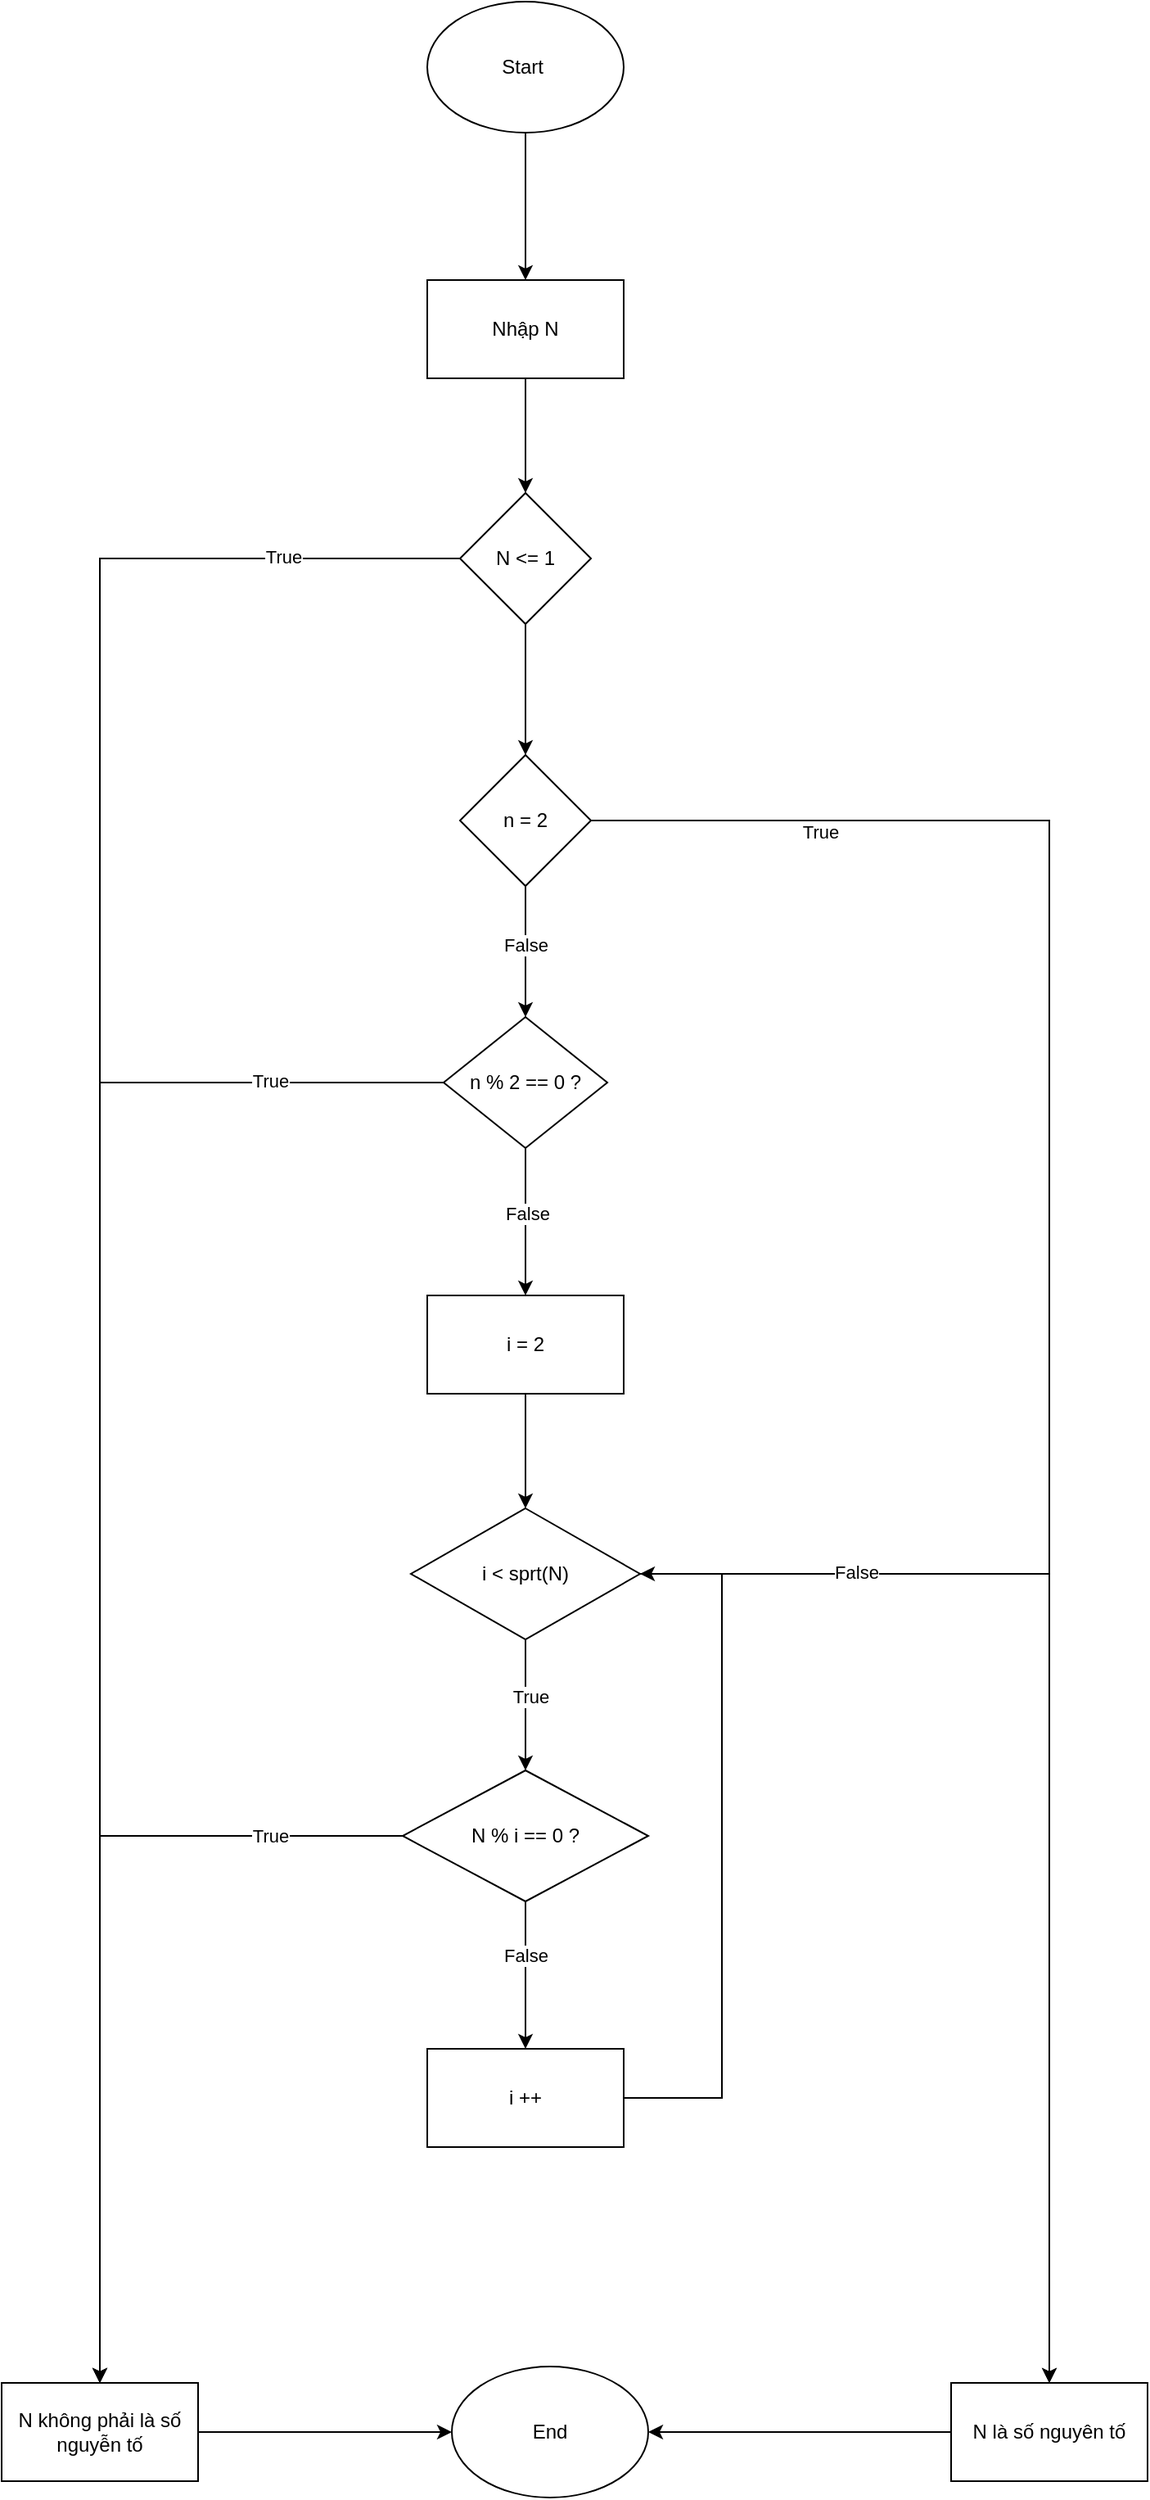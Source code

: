 <mxfile version="25.0.1">
  <diagram name="Trang-1" id="q4kVHBMTMdGMQNB1bKjb">
    <mxGraphModel dx="916" dy="538" grid="1" gridSize="10" guides="1" tooltips="1" connect="1" arrows="1" fold="1" page="1" pageScale="1" pageWidth="827" pageHeight="1169" math="0" shadow="0">
      <root>
        <mxCell id="0" />
        <mxCell id="1" parent="0" />
        <mxCell id="pO9apWvTTHX5so2xoIno-3" value="" style="edgeStyle=orthogonalEdgeStyle;rounded=0;orthogonalLoop=1;jettySize=auto;html=1;" edge="1" parent="1" source="pO9apWvTTHX5so2xoIno-1" target="pO9apWvTTHX5so2xoIno-2">
          <mxGeometry relative="1" as="geometry" />
        </mxCell>
        <mxCell id="pO9apWvTTHX5so2xoIno-1" value="Start&amp;nbsp;" style="ellipse;whiteSpace=wrap;html=1;" vertex="1" parent="1">
          <mxGeometry x="350" y="270" width="120" height="80" as="geometry" />
        </mxCell>
        <mxCell id="pO9apWvTTHX5so2xoIno-5" value="" style="edgeStyle=orthogonalEdgeStyle;rounded=0;orthogonalLoop=1;jettySize=auto;html=1;" edge="1" parent="1" source="pO9apWvTTHX5so2xoIno-2" target="pO9apWvTTHX5so2xoIno-4">
          <mxGeometry relative="1" as="geometry" />
        </mxCell>
        <mxCell id="pO9apWvTTHX5so2xoIno-2" value="Nhập N" style="whiteSpace=wrap;html=1;" vertex="1" parent="1">
          <mxGeometry x="350" y="440" width="120" height="60" as="geometry" />
        </mxCell>
        <mxCell id="pO9apWvTTHX5so2xoIno-7" value="" style="edgeStyle=orthogonalEdgeStyle;rounded=0;orthogonalLoop=1;jettySize=auto;html=1;entryX=0.5;entryY=0;entryDx=0;entryDy=0;" edge="1" parent="1" source="pO9apWvTTHX5so2xoIno-4" target="pO9apWvTTHX5so2xoIno-24">
          <mxGeometry relative="1" as="geometry">
            <mxPoint x="220" y="610" as="targetPoint" />
          </mxGeometry>
        </mxCell>
        <mxCell id="pO9apWvTTHX5so2xoIno-41" value="True" style="edgeLabel;html=1;align=center;verticalAlign=middle;resizable=0;points=[];" vertex="1" connectable="0" parent="pO9apWvTTHX5so2xoIno-7">
          <mxGeometry x="-0.838" y="-1" relative="1" as="geometry">
            <mxPoint as="offset" />
          </mxGeometry>
        </mxCell>
        <mxCell id="pO9apWvTTHX5so2xoIno-10" value="" style="edgeStyle=orthogonalEdgeStyle;rounded=0;orthogonalLoop=1;jettySize=auto;html=1;" edge="1" parent="1" source="pO9apWvTTHX5so2xoIno-4" target="pO9apWvTTHX5so2xoIno-9">
          <mxGeometry relative="1" as="geometry" />
        </mxCell>
        <mxCell id="pO9apWvTTHX5so2xoIno-4" value="N &amp;lt;= 1" style="rhombus;whiteSpace=wrap;html=1;" vertex="1" parent="1">
          <mxGeometry x="370" y="570" width="80" height="80" as="geometry" />
        </mxCell>
        <mxCell id="pO9apWvTTHX5so2xoIno-12" value="" style="edgeStyle=orthogonalEdgeStyle;rounded=0;orthogonalLoop=1;jettySize=auto;html=1;" edge="1" parent="1" source="pO9apWvTTHX5so2xoIno-9" target="pO9apWvTTHX5so2xoIno-11">
          <mxGeometry relative="1" as="geometry" />
        </mxCell>
        <mxCell id="pO9apWvTTHX5so2xoIno-14" value="True" style="edgeLabel;html=1;align=center;verticalAlign=middle;resizable=0;points=[];" vertex="1" connectable="0" parent="pO9apWvTTHX5so2xoIno-12">
          <mxGeometry x="-0.086" y="1" relative="1" as="geometry">
            <mxPoint x="-141" y="-277" as="offset" />
          </mxGeometry>
        </mxCell>
        <mxCell id="pO9apWvTTHX5so2xoIno-22" value="" style="edgeStyle=orthogonalEdgeStyle;rounded=0;orthogonalLoop=1;jettySize=auto;html=1;" edge="1" parent="1" source="pO9apWvTTHX5so2xoIno-9" target="pO9apWvTTHX5so2xoIno-21">
          <mxGeometry relative="1" as="geometry" />
        </mxCell>
        <mxCell id="pO9apWvTTHX5so2xoIno-23" value="False" style="edgeLabel;html=1;align=center;verticalAlign=middle;resizable=0;points=[];" vertex="1" connectable="0" parent="pO9apWvTTHX5so2xoIno-22">
          <mxGeometry x="-0.1" relative="1" as="geometry">
            <mxPoint as="offset" />
          </mxGeometry>
        </mxCell>
        <mxCell id="pO9apWvTTHX5so2xoIno-9" value="n = 2" style="rhombus;whiteSpace=wrap;html=1;" vertex="1" parent="1">
          <mxGeometry x="370" y="730" width="80" height="80" as="geometry" />
        </mxCell>
        <mxCell id="pO9apWvTTHX5so2xoIno-49" style="edgeStyle=orthogonalEdgeStyle;rounded=0;orthogonalLoop=1;jettySize=auto;html=1;entryX=1;entryY=0.5;entryDx=0;entryDy=0;" edge="1" parent="1" source="pO9apWvTTHX5so2xoIno-11" target="pO9apWvTTHX5so2xoIno-47">
          <mxGeometry relative="1" as="geometry" />
        </mxCell>
        <mxCell id="pO9apWvTTHX5so2xoIno-11" value="N là số nguyên tố" style="whiteSpace=wrap;html=1;" vertex="1" parent="1">
          <mxGeometry x="670" y="1724" width="120" height="60" as="geometry" />
        </mxCell>
        <mxCell id="pO9apWvTTHX5so2xoIno-25" value="" style="edgeStyle=orthogonalEdgeStyle;rounded=0;orthogonalLoop=1;jettySize=auto;html=1;" edge="1" parent="1" source="pO9apWvTTHX5so2xoIno-21" target="pO9apWvTTHX5so2xoIno-24">
          <mxGeometry relative="1" as="geometry" />
        </mxCell>
        <mxCell id="pO9apWvTTHX5so2xoIno-40" value="True" style="edgeLabel;html=1;align=center;verticalAlign=middle;resizable=0;points=[];" vertex="1" connectable="0" parent="pO9apWvTTHX5so2xoIno-25">
          <mxGeometry x="-0.788" y="-1" relative="1" as="geometry">
            <mxPoint as="offset" />
          </mxGeometry>
        </mxCell>
        <mxCell id="pO9apWvTTHX5so2xoIno-28" value="" style="edgeStyle=orthogonalEdgeStyle;rounded=0;orthogonalLoop=1;jettySize=auto;html=1;" edge="1" parent="1" source="pO9apWvTTHX5so2xoIno-21" target="pO9apWvTTHX5so2xoIno-27">
          <mxGeometry relative="1" as="geometry" />
        </mxCell>
        <mxCell id="pO9apWvTTHX5so2xoIno-42" value="False" style="edgeLabel;html=1;align=center;verticalAlign=middle;resizable=0;points=[];" vertex="1" connectable="0" parent="pO9apWvTTHX5so2xoIno-28">
          <mxGeometry x="-0.12" y="1" relative="1" as="geometry">
            <mxPoint as="offset" />
          </mxGeometry>
        </mxCell>
        <mxCell id="pO9apWvTTHX5so2xoIno-21" value="n % 2 == 0 ?" style="rhombus;whiteSpace=wrap;html=1;" vertex="1" parent="1">
          <mxGeometry x="360" y="890" width="100" height="80" as="geometry" />
        </mxCell>
        <mxCell id="pO9apWvTTHX5so2xoIno-48" style="edgeStyle=orthogonalEdgeStyle;rounded=0;orthogonalLoop=1;jettySize=auto;html=1;entryX=0;entryY=0.5;entryDx=0;entryDy=0;" edge="1" parent="1" source="pO9apWvTTHX5so2xoIno-24" target="pO9apWvTTHX5so2xoIno-47">
          <mxGeometry relative="1" as="geometry" />
        </mxCell>
        <mxCell id="pO9apWvTTHX5so2xoIno-24" value="N không phải là số nguyễn tố" style="whiteSpace=wrap;html=1;" vertex="1" parent="1">
          <mxGeometry x="90" y="1724" width="120" height="60" as="geometry" />
        </mxCell>
        <mxCell id="pO9apWvTTHX5so2xoIno-30" value="" style="edgeStyle=orthogonalEdgeStyle;rounded=0;orthogonalLoop=1;jettySize=auto;html=1;" edge="1" parent="1" source="pO9apWvTTHX5so2xoIno-27" target="pO9apWvTTHX5so2xoIno-29">
          <mxGeometry relative="1" as="geometry" />
        </mxCell>
        <mxCell id="pO9apWvTTHX5so2xoIno-27" value="i = 2" style="whiteSpace=wrap;html=1;" vertex="1" parent="1">
          <mxGeometry x="350" y="1060" width="120" height="60" as="geometry" />
        </mxCell>
        <mxCell id="pO9apWvTTHX5so2xoIno-32" value="" style="edgeStyle=orthogonalEdgeStyle;rounded=0;orthogonalLoop=1;jettySize=auto;html=1;" edge="1" parent="1" source="pO9apWvTTHX5so2xoIno-29" target="pO9apWvTTHX5so2xoIno-31">
          <mxGeometry relative="1" as="geometry" />
        </mxCell>
        <mxCell id="pO9apWvTTHX5so2xoIno-33" value="True" style="edgeLabel;html=1;align=center;verticalAlign=middle;resizable=0;points=[];" vertex="1" connectable="0" parent="pO9apWvTTHX5so2xoIno-32">
          <mxGeometry x="-0.133" y="3" relative="1" as="geometry">
            <mxPoint as="offset" />
          </mxGeometry>
        </mxCell>
        <mxCell id="pO9apWvTTHX5so2xoIno-45" style="edgeStyle=orthogonalEdgeStyle;rounded=0;orthogonalLoop=1;jettySize=auto;html=1;entryX=0.5;entryY=0;entryDx=0;entryDy=0;" edge="1" parent="1" source="pO9apWvTTHX5so2xoIno-29" target="pO9apWvTTHX5so2xoIno-11">
          <mxGeometry relative="1" as="geometry" />
        </mxCell>
        <mxCell id="pO9apWvTTHX5so2xoIno-46" value="False" style="edgeLabel;html=1;align=center;verticalAlign=middle;resizable=0;points=[];" vertex="1" connectable="0" parent="pO9apWvTTHX5so2xoIno-45">
          <mxGeometry x="-0.646" y="1" relative="1" as="geometry">
            <mxPoint as="offset" />
          </mxGeometry>
        </mxCell>
        <mxCell id="pO9apWvTTHX5so2xoIno-29" value="i &amp;lt; sprt(N)" style="rhombus;whiteSpace=wrap;html=1;" vertex="1" parent="1">
          <mxGeometry x="340" y="1190" width="140" height="80" as="geometry" />
        </mxCell>
        <mxCell id="pO9apWvTTHX5so2xoIno-37" value="" style="edgeStyle=orthogonalEdgeStyle;rounded=0;orthogonalLoop=1;jettySize=auto;html=1;" edge="1" parent="1" source="pO9apWvTTHX5so2xoIno-31" target="pO9apWvTTHX5so2xoIno-36">
          <mxGeometry relative="1" as="geometry" />
        </mxCell>
        <mxCell id="pO9apWvTTHX5so2xoIno-39" value="False" style="edgeLabel;html=1;align=center;verticalAlign=middle;resizable=0;points=[];" vertex="1" connectable="0" parent="pO9apWvTTHX5so2xoIno-37">
          <mxGeometry x="-0.269" relative="1" as="geometry">
            <mxPoint as="offset" />
          </mxGeometry>
        </mxCell>
        <mxCell id="pO9apWvTTHX5so2xoIno-43" style="edgeStyle=orthogonalEdgeStyle;rounded=0;orthogonalLoop=1;jettySize=auto;html=1;entryX=0.5;entryY=0;entryDx=0;entryDy=0;" edge="1" parent="1" source="pO9apWvTTHX5so2xoIno-31" target="pO9apWvTTHX5so2xoIno-24">
          <mxGeometry relative="1" as="geometry" />
        </mxCell>
        <mxCell id="pO9apWvTTHX5so2xoIno-44" value="True" style="edgeLabel;html=1;align=center;verticalAlign=middle;resizable=0;points=[];" vertex="1" connectable="0" parent="pO9apWvTTHX5so2xoIno-43">
          <mxGeometry x="-0.687" relative="1" as="geometry">
            <mxPoint as="offset" />
          </mxGeometry>
        </mxCell>
        <mxCell id="pO9apWvTTHX5so2xoIno-31" value="N % i == 0 ?" style="rhombus;whiteSpace=wrap;html=1;" vertex="1" parent="1">
          <mxGeometry x="335" y="1350" width="150" height="80" as="geometry" />
        </mxCell>
        <mxCell id="pO9apWvTTHX5so2xoIno-38" style="edgeStyle=orthogonalEdgeStyle;rounded=0;orthogonalLoop=1;jettySize=auto;html=1;" edge="1" parent="1" source="pO9apWvTTHX5so2xoIno-36" target="pO9apWvTTHX5so2xoIno-29">
          <mxGeometry relative="1" as="geometry">
            <Array as="points">
              <mxPoint x="530" y="1550" />
              <mxPoint x="530" y="1230" />
            </Array>
          </mxGeometry>
        </mxCell>
        <mxCell id="pO9apWvTTHX5so2xoIno-36" value="i ++" style="whiteSpace=wrap;html=1;" vertex="1" parent="1">
          <mxGeometry x="350" y="1520" width="120" height="60" as="geometry" />
        </mxCell>
        <mxCell id="pO9apWvTTHX5so2xoIno-47" value="End" style="ellipse;whiteSpace=wrap;html=1;" vertex="1" parent="1">
          <mxGeometry x="365" y="1714" width="120" height="80" as="geometry" />
        </mxCell>
      </root>
    </mxGraphModel>
  </diagram>
</mxfile>
